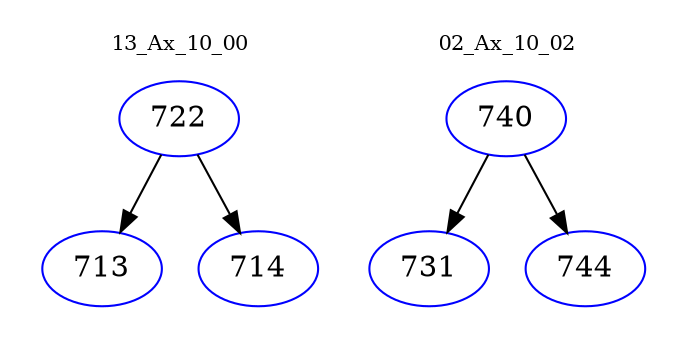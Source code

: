 digraph{
subgraph cluster_0 {
color = white
label = "13_Ax_10_00";
fontsize=10;
T0_722 [label="722", color="blue"]
T0_722 -> T0_713 [color="black"]
T0_713 [label="713", color="blue"]
T0_722 -> T0_714 [color="black"]
T0_714 [label="714", color="blue"]
}
subgraph cluster_1 {
color = white
label = "02_Ax_10_02";
fontsize=10;
T1_740 [label="740", color="blue"]
T1_740 -> T1_731 [color="black"]
T1_731 [label="731", color="blue"]
T1_740 -> T1_744 [color="black"]
T1_744 [label="744", color="blue"]
}
}
